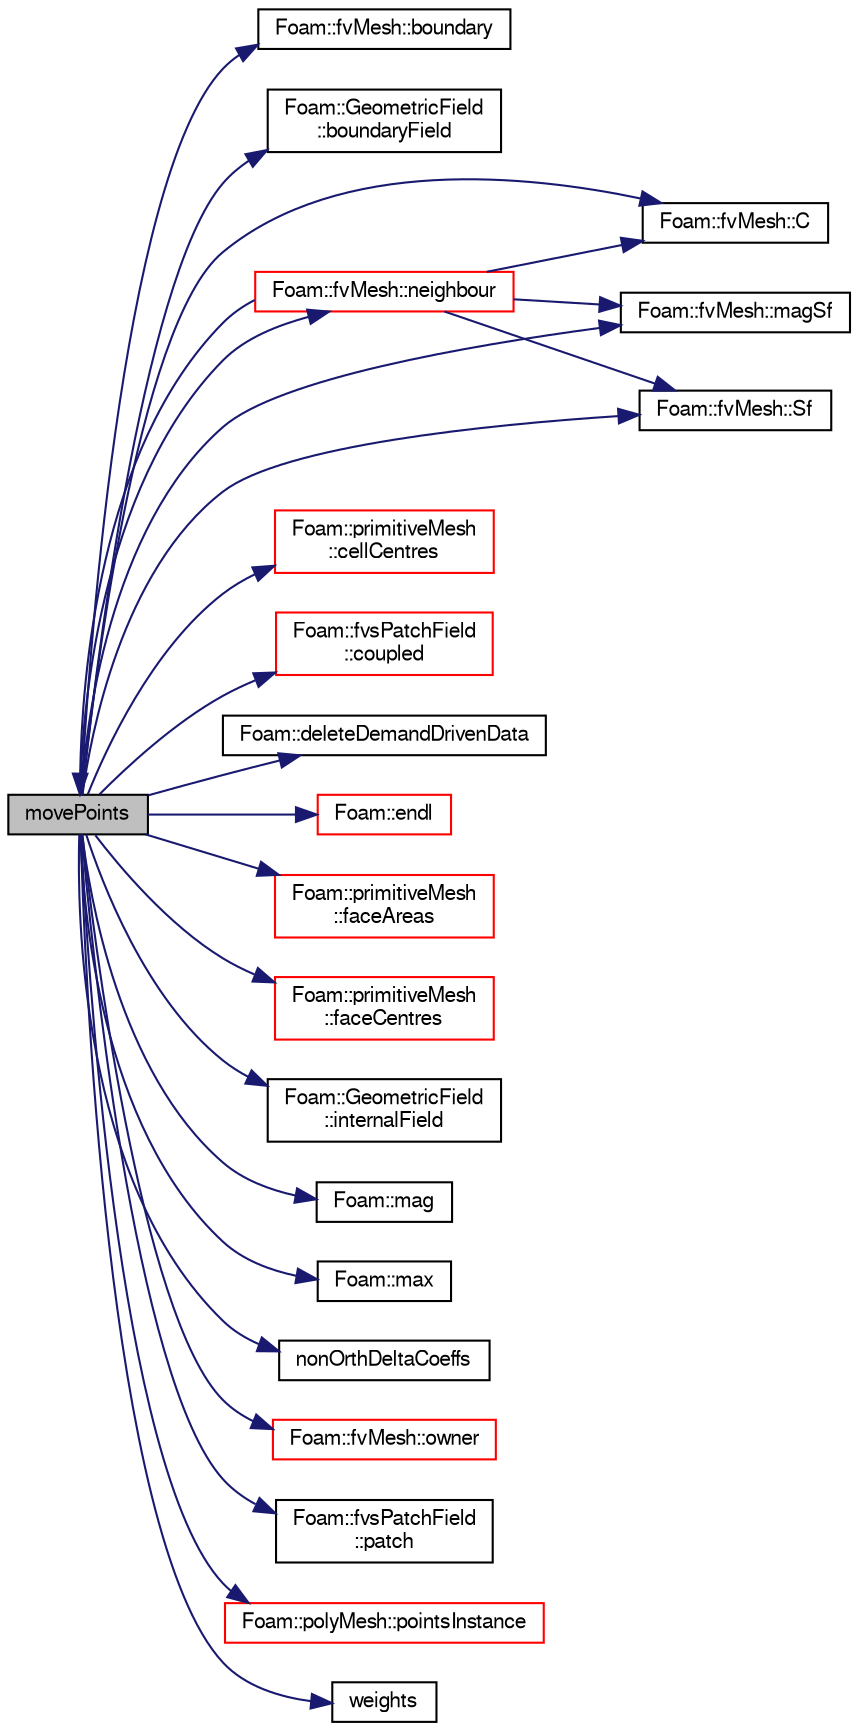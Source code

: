 digraph "movePoints"
{
  bgcolor="transparent";
  edge [fontname="FreeSans",fontsize="10",labelfontname="FreeSans",labelfontsize="10"];
  node [fontname="FreeSans",fontsize="10",shape=record];
  rankdir="LR";
  Node6140 [label="movePoints",height=0.2,width=0.4,color="black", fillcolor="grey75", style="filled", fontcolor="black"];
  Node6140 -> Node6141 [color="midnightblue",fontsize="10",style="solid",fontname="FreeSans"];
  Node6141 [label="Foam::fvMesh::boundary",height=0.2,width=0.4,color="black",URL="$a22766.html#a1fc8b179063cf5d6805da64ff1975126",tooltip="Return reference to boundary mesh. "];
  Node6140 -> Node6142 [color="midnightblue",fontsize="10",style="solid",fontname="FreeSans"];
  Node6142 [label="Foam::GeometricField\l::boundaryField",height=0.2,width=0.4,color="black",URL="$a22434.html#a3c6c1a789b48ea0c5e8bff64f9c14f2d",tooltip="Return reference to GeometricBoundaryField. "];
  Node6140 -> Node6143 [color="midnightblue",fontsize="10",style="solid",fontname="FreeSans"];
  Node6143 [label="Foam::fvMesh::C",height=0.2,width=0.4,color="black",URL="$a22766.html#a724799c6e3ba1bd41ad47529f330d066",tooltip="Return cell centres as volVectorField. "];
  Node6140 -> Node6144 [color="midnightblue",fontsize="10",style="solid",fontname="FreeSans"];
  Node6144 [label="Foam::primitiveMesh\l::cellCentres",height=0.2,width=0.4,color="red",URL="$a27530.html#a7300aee2989c6ec70e39436816461902"];
  Node6140 -> Node6205 [color="midnightblue",fontsize="10",style="solid",fontname="FreeSans"];
  Node6205 [label="Foam::fvsPatchField\l::coupled",height=0.2,width=0.4,color="red",URL="$a22426.html#a39c01db0e66d00fe0621a0c7e5fc4ead",tooltip="Return true if this patch field is coupled. "];
  Node6140 -> Node6233 [color="midnightblue",fontsize="10",style="solid",fontname="FreeSans"];
  Node6233 [label="Foam::deleteDemandDrivenData",height=0.2,width=0.4,color="black",URL="$a21124.html#a676ff999562d389fd174d693e17d230a"];
  Node6140 -> Node6154 [color="midnightblue",fontsize="10",style="solid",fontname="FreeSans"];
  Node6154 [label="Foam::endl",height=0.2,width=0.4,color="red",URL="$a21124.html#a2db8fe02a0d3909e9351bb4275b23ce4",tooltip="Add newline and flush stream. "];
  Node6140 -> Node6189 [color="midnightblue",fontsize="10",style="solid",fontname="FreeSans"];
  Node6189 [label="Foam::primitiveMesh\l::faceAreas",height=0.2,width=0.4,color="red",URL="$a27530.html#adefd042a02b5fa7ab8ab95063a631420"];
  Node6140 -> Node6200 [color="midnightblue",fontsize="10",style="solid",fontname="FreeSans"];
  Node6200 [label="Foam::primitiveMesh\l::faceCentres",height=0.2,width=0.4,color="red",URL="$a27530.html#a3319847c9ee813a5398d011b08de25a4"];
  Node6140 -> Node6234 [color="midnightblue",fontsize="10",style="solid",fontname="FreeSans"];
  Node6234 [label="Foam::GeometricField\l::internalField",height=0.2,width=0.4,color="black",URL="$a22434.html#a9536140d36d69bbac40496f6b817aa0a",tooltip="Return internal field. "];
  Node6140 -> Node6194 [color="midnightblue",fontsize="10",style="solid",fontname="FreeSans"];
  Node6194 [label="Foam::mag",height=0.2,width=0.4,color="black",URL="$a21124.html#a929da2a3fdcf3dacbbe0487d3a330dae"];
  Node6140 -> Node6235 [color="midnightblue",fontsize="10",style="solid",fontname="FreeSans"];
  Node6235 [label="Foam::fvMesh::magSf",height=0.2,width=0.4,color="black",URL="$a22766.html#ae208119f0287991ffba40fb6fecbb365",tooltip="Return cell face area magnitudes. "];
  Node6140 -> Node6236 [color="midnightblue",fontsize="10",style="solid",fontname="FreeSans"];
  Node6236 [label="Foam::max",height=0.2,width=0.4,color="black",URL="$a21124.html#ac993e906cf2774ae77e666bc24e81733"];
  Node6140 -> Node6237 [color="midnightblue",fontsize="10",style="solid",fontname="FreeSans"];
  Node6237 [label="Foam::fvMesh::neighbour",height=0.2,width=0.4,color="red",URL="$a22766.html#aab1a7f2af09b33005a527e107c7b3fad",tooltip="Internal face neighbour. "];
  Node6237 -> Node6143 [color="midnightblue",fontsize="10",style="solid",fontname="FreeSans"];
  Node6237 -> Node6235 [color="midnightblue",fontsize="10",style="solid",fontname="FreeSans"];
  Node6237 -> Node6140 [color="midnightblue",fontsize="10",style="solid",fontname="FreeSans"];
  Node6237 -> Node6281 [color="midnightblue",fontsize="10",style="solid",fontname="FreeSans"];
  Node6281 [label="Foam::fvMesh::Sf",height=0.2,width=0.4,color="black",URL="$a22766.html#aa12aaa436e7e8ddf2635204f3ab873fa",tooltip="Return cell face area vectors. "];
  Node6140 -> Node6440 [color="midnightblue",fontsize="10",style="solid",fontname="FreeSans"];
  Node6440 [label="nonOrthDeltaCoeffs",height=0.2,width=0.4,color="black",URL="$a23274.html#aca80874f85d93760d81c99603e132cb5",tooltip="Return reference to non-orthogonal cell-centre difference. "];
  Node6140 -> Node6247 [color="midnightblue",fontsize="10",style="solid",fontname="FreeSans"];
  Node6247 [label="Foam::fvMesh::owner",height=0.2,width=0.4,color="red",URL="$a22766.html#a16e7eb254c4fd2d1d7ac4d5d71f6c9f9",tooltip="Internal face owner. "];
  Node6140 -> Node6213 [color="midnightblue",fontsize="10",style="solid",fontname="FreeSans"];
  Node6213 [label="Foam::fvsPatchField\l::patch",height=0.2,width=0.4,color="black",URL="$a22426.html#aca0923a4611f6166ffd8fa14d81864a4",tooltip="Return patch. "];
  Node6140 -> Node6250 [color="midnightblue",fontsize="10",style="solid",fontname="FreeSans"];
  Node6250 [label="Foam::polyMesh::pointsInstance",height=0.2,width=0.4,color="red",URL="$a27410.html#a7df95c7a47b76ed22343bc466e73aac5",tooltip="Return the current instance directory for points. "];
  Node6140 -> Node6281 [color="midnightblue",fontsize="10",style="solid",fontname="FreeSans"];
  Node6140 -> Node6441 [color="midnightblue",fontsize="10",style="solid",fontname="FreeSans"];
  Node6441 [label="weights",height=0.2,width=0.4,color="black",URL="$a23274.html#aa70c1bfa29f7a80ca05603f89f3a6bd5",tooltip="Return reference to linear difference weighting factors. "];
}
